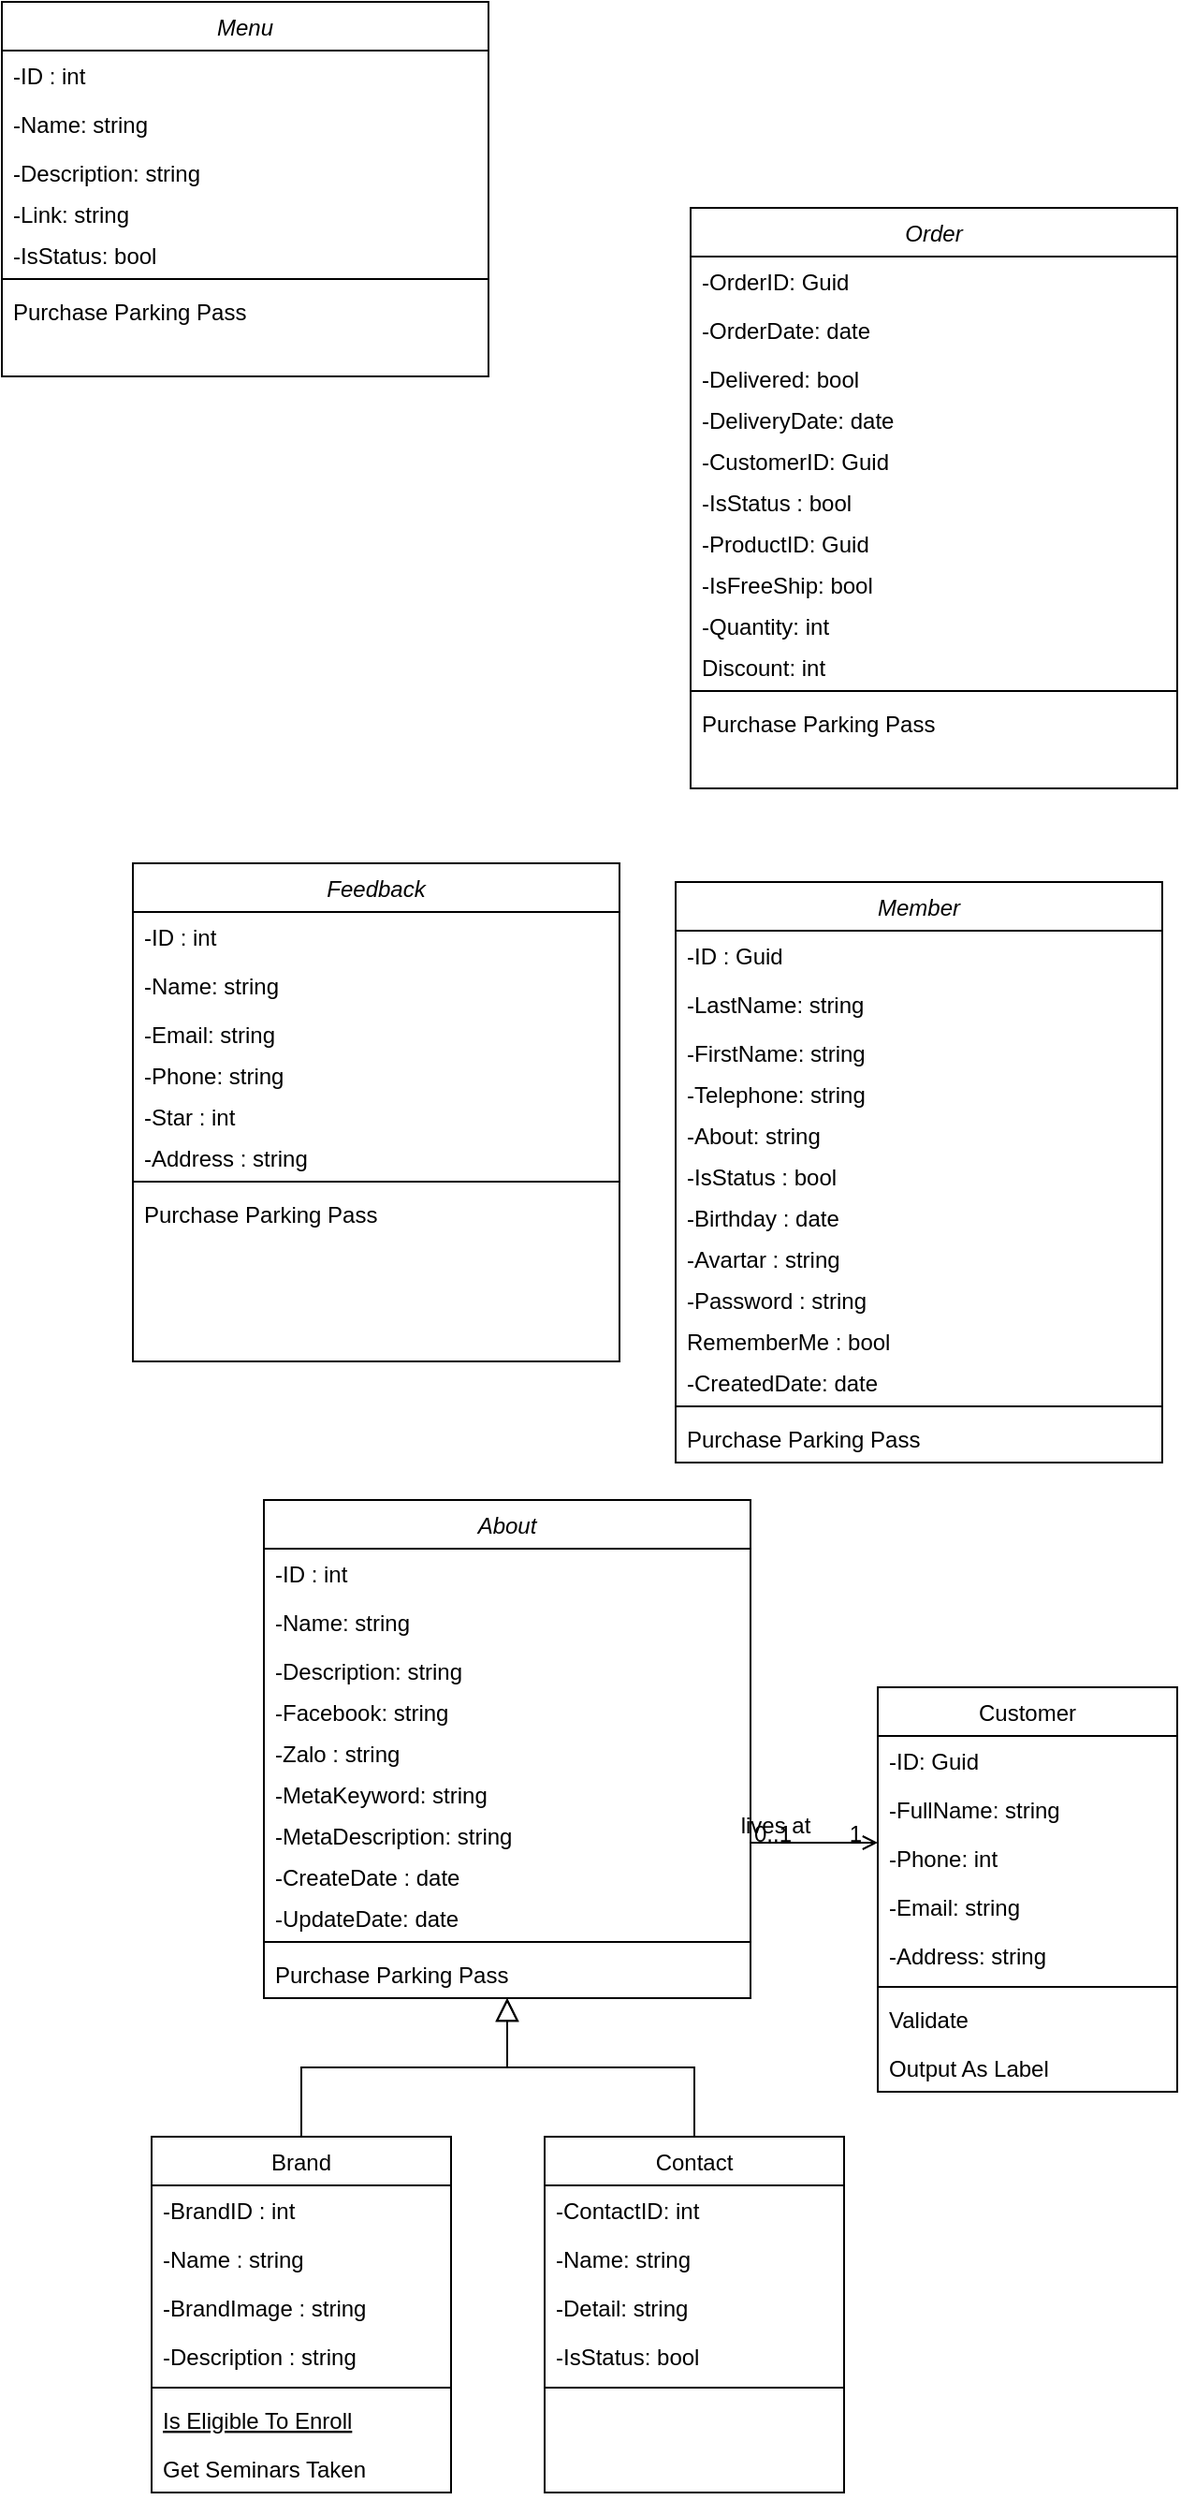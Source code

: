 <mxfile version="21.0.6" type="github">
  <diagram id="R2lEEEUBdFMjLlhIrx00" name="Page-1">
    <mxGraphModel dx="1502" dy="545" grid="1" gridSize="10" guides="1" tooltips="1" connect="1" arrows="1" fold="1" page="1" pageScale="1" pageWidth="850" pageHeight="1100" math="0" shadow="0" extFonts="Permanent Marker^https://fonts.googleapis.com/css?family=Permanent+Marker">
      <root>
        <mxCell id="0" />
        <mxCell id="1" parent="0" />
        <mxCell id="LCNr2324bUw4uPDGSLGZ-5" value="About" style="swimlane;fontStyle=2;align=center;verticalAlign=top;childLayout=stackLayout;horizontal=1;startSize=26;horizontalStack=0;resizeParent=1;resizeLast=0;collapsible=1;marginBottom=0;rounded=0;shadow=0;strokeWidth=1;" parent="1" vertex="1">
          <mxGeometry x="150" y="850" width="260" height="266" as="geometry">
            <mxRectangle x="230" y="140" width="160" height="26" as="alternateBounds" />
          </mxGeometry>
        </mxCell>
        <mxCell id="LCNr2324bUw4uPDGSLGZ-6" value="-ID : int" style="text;align=left;verticalAlign=top;spacingLeft=4;spacingRight=4;overflow=hidden;rotatable=0;points=[[0,0.5],[1,0.5]];portConstraint=eastwest;" parent="LCNr2324bUw4uPDGSLGZ-5" vertex="1">
          <mxGeometry y="26" width="260" height="26" as="geometry" />
        </mxCell>
        <mxCell id="LCNr2324bUw4uPDGSLGZ-7" value="-Name: string" style="text;align=left;verticalAlign=top;spacingLeft=4;spacingRight=4;overflow=hidden;rotatable=0;points=[[0,0.5],[1,0.5]];portConstraint=eastwest;rounded=0;shadow=0;html=0;" parent="LCNr2324bUw4uPDGSLGZ-5" vertex="1">
          <mxGeometry y="52" width="260" height="26" as="geometry" />
        </mxCell>
        <mxCell id="LCNr2324bUw4uPDGSLGZ-8" value="-Description: string" style="text;align=left;verticalAlign=top;spacingLeft=4;spacingRight=4;overflow=hidden;rotatable=0;points=[[0,0.5],[1,0.5]];portConstraint=eastwest;rounded=0;shadow=0;html=0;" parent="LCNr2324bUw4uPDGSLGZ-5" vertex="1">
          <mxGeometry y="78" width="260" height="22" as="geometry" />
        </mxCell>
        <mxCell id="LCNr2324bUw4uPDGSLGZ-38" value="-Facebook: string" style="text;align=left;verticalAlign=top;spacingLeft=4;spacingRight=4;overflow=hidden;rotatable=0;points=[[0,0.5],[1,0.5]];portConstraint=eastwest;rounded=0;shadow=0;html=0;" parent="LCNr2324bUw4uPDGSLGZ-5" vertex="1">
          <mxGeometry y="100" width="260" height="22" as="geometry" />
        </mxCell>
        <mxCell id="LCNr2324bUw4uPDGSLGZ-39" value="-Zalo : string" style="text;align=left;verticalAlign=top;spacingLeft=4;spacingRight=4;overflow=hidden;rotatable=0;points=[[0,0.5],[1,0.5]];portConstraint=eastwest;rounded=0;shadow=0;html=0;" parent="LCNr2324bUw4uPDGSLGZ-5" vertex="1">
          <mxGeometry y="122" width="260" height="22" as="geometry" />
        </mxCell>
        <mxCell id="LCNr2324bUw4uPDGSLGZ-40" value="-MetaKeyword: string" style="text;align=left;verticalAlign=top;spacingLeft=4;spacingRight=4;overflow=hidden;rotatable=0;points=[[0,0.5],[1,0.5]];portConstraint=eastwest;rounded=0;shadow=0;html=0;" parent="LCNr2324bUw4uPDGSLGZ-5" vertex="1">
          <mxGeometry y="144" width="260" height="22" as="geometry" />
        </mxCell>
        <mxCell id="LCNr2324bUw4uPDGSLGZ-41" value="-MetaDescription: string" style="text;align=left;verticalAlign=top;spacingLeft=4;spacingRight=4;overflow=hidden;rotatable=0;points=[[0,0.5],[1,0.5]];portConstraint=eastwest;rounded=0;shadow=0;html=0;" parent="LCNr2324bUw4uPDGSLGZ-5" vertex="1">
          <mxGeometry y="166" width="260" height="22" as="geometry" />
        </mxCell>
        <mxCell id="LCNr2324bUw4uPDGSLGZ-42" value="-CreateDate : date" style="text;align=left;verticalAlign=top;spacingLeft=4;spacingRight=4;overflow=hidden;rotatable=0;points=[[0,0.5],[1,0.5]];portConstraint=eastwest;rounded=0;shadow=0;html=0;" parent="LCNr2324bUw4uPDGSLGZ-5" vertex="1">
          <mxGeometry y="188" width="260" height="22" as="geometry" />
        </mxCell>
        <mxCell id="G7e7qXY8DoMNNicGVx0g-25" value="-UpdateDate: date" style="text;align=left;verticalAlign=top;spacingLeft=4;spacingRight=4;overflow=hidden;rotatable=0;points=[[0,0.5],[1,0.5]];portConstraint=eastwest;rounded=0;shadow=0;html=0;" vertex="1" parent="LCNr2324bUw4uPDGSLGZ-5">
          <mxGeometry y="210" width="260" height="22" as="geometry" />
        </mxCell>
        <mxCell id="LCNr2324bUw4uPDGSLGZ-9" value="" style="line;html=1;strokeWidth=1;align=left;verticalAlign=middle;spacingTop=-1;spacingLeft=3;spacingRight=3;rotatable=0;labelPosition=right;points=[];portConstraint=eastwest;" parent="LCNr2324bUw4uPDGSLGZ-5" vertex="1">
          <mxGeometry y="232" width="260" height="8" as="geometry" />
        </mxCell>
        <mxCell id="LCNr2324bUw4uPDGSLGZ-10" value="Purchase Parking Pass" style="text;align=left;verticalAlign=top;spacingLeft=4;spacingRight=4;overflow=hidden;rotatable=0;points=[[0,0.5],[1,0.5]];portConstraint=eastwest;" parent="LCNr2324bUw4uPDGSLGZ-5" vertex="1">
          <mxGeometry y="240" width="260" height="26" as="geometry" />
        </mxCell>
        <mxCell id="LCNr2324bUw4uPDGSLGZ-43" style="edgeStyle=orthogonalEdgeStyle;rounded=0;orthogonalLoop=1;jettySize=auto;html=1;exitX=1;exitY=0.5;exitDx=0;exitDy=0;" parent="LCNr2324bUw4uPDGSLGZ-5" source="LCNr2324bUw4uPDGSLGZ-38" target="LCNr2324bUw4uPDGSLGZ-38" edge="1">
          <mxGeometry relative="1" as="geometry" />
        </mxCell>
        <mxCell id="LCNr2324bUw4uPDGSLGZ-11" value="Brand" style="swimlane;fontStyle=0;align=center;verticalAlign=top;childLayout=stackLayout;horizontal=1;startSize=26;horizontalStack=0;resizeParent=1;resizeLast=0;collapsible=1;marginBottom=0;rounded=0;shadow=0;strokeWidth=1;" parent="1" vertex="1">
          <mxGeometry x="90" y="1190" width="160" height="190" as="geometry">
            <mxRectangle x="130" y="380" width="160" height="26" as="alternateBounds" />
          </mxGeometry>
        </mxCell>
        <mxCell id="LCNr2324bUw4uPDGSLGZ-12" value="-BrandID : int" style="text;align=left;verticalAlign=top;spacingLeft=4;spacingRight=4;overflow=hidden;rotatable=0;points=[[0,0.5],[1,0.5]];portConstraint=eastwest;" parent="LCNr2324bUw4uPDGSLGZ-11" vertex="1">
          <mxGeometry y="26" width="160" height="26" as="geometry" />
        </mxCell>
        <mxCell id="LCNr2324bUw4uPDGSLGZ-13" value="-Name : string" style="text;align=left;verticalAlign=top;spacingLeft=4;spacingRight=4;overflow=hidden;rotatable=0;points=[[0,0.5],[1,0.5]];portConstraint=eastwest;rounded=0;shadow=0;html=0;" parent="LCNr2324bUw4uPDGSLGZ-11" vertex="1">
          <mxGeometry y="52" width="160" height="26" as="geometry" />
        </mxCell>
        <mxCell id="LCNr2324bUw4uPDGSLGZ-45" value="-BrandImage : string" style="text;align=left;verticalAlign=top;spacingLeft=4;spacingRight=4;overflow=hidden;rotatable=0;points=[[0,0.5],[1,0.5]];portConstraint=eastwest;rounded=0;shadow=0;html=0;" parent="LCNr2324bUw4uPDGSLGZ-11" vertex="1">
          <mxGeometry y="78" width="160" height="26" as="geometry" />
        </mxCell>
        <mxCell id="LCNr2324bUw4uPDGSLGZ-46" value="-Description : string" style="text;align=left;verticalAlign=top;spacingLeft=4;spacingRight=4;overflow=hidden;rotatable=0;points=[[0,0.5],[1,0.5]];portConstraint=eastwest;rounded=0;shadow=0;html=0;" parent="LCNr2324bUw4uPDGSLGZ-11" vertex="1">
          <mxGeometry y="104" width="160" height="26" as="geometry" />
        </mxCell>
        <mxCell id="LCNr2324bUw4uPDGSLGZ-14" value="" style="line;html=1;strokeWidth=1;align=left;verticalAlign=middle;spacingTop=-1;spacingLeft=3;spacingRight=3;rotatable=0;labelPosition=right;points=[];portConstraint=eastwest;" parent="LCNr2324bUw4uPDGSLGZ-11" vertex="1">
          <mxGeometry y="130" width="160" height="8" as="geometry" />
        </mxCell>
        <mxCell id="LCNr2324bUw4uPDGSLGZ-15" value="Is Eligible To Enroll" style="text;align=left;verticalAlign=top;spacingLeft=4;spacingRight=4;overflow=hidden;rotatable=0;points=[[0,0.5],[1,0.5]];portConstraint=eastwest;fontStyle=4" parent="LCNr2324bUw4uPDGSLGZ-11" vertex="1">
          <mxGeometry y="138" width="160" height="26" as="geometry" />
        </mxCell>
        <mxCell id="LCNr2324bUw4uPDGSLGZ-16" value="Get Seminars Taken" style="text;align=left;verticalAlign=top;spacingLeft=4;spacingRight=4;overflow=hidden;rotatable=0;points=[[0,0.5],[1,0.5]];portConstraint=eastwest;" parent="LCNr2324bUw4uPDGSLGZ-11" vertex="1">
          <mxGeometry y="164" width="160" height="26" as="geometry" />
        </mxCell>
        <mxCell id="LCNr2324bUw4uPDGSLGZ-17" value="" style="endArrow=block;endSize=10;endFill=0;shadow=0;strokeWidth=1;rounded=0;edgeStyle=elbowEdgeStyle;elbow=vertical;" parent="1" source="LCNr2324bUw4uPDGSLGZ-11" target="LCNr2324bUw4uPDGSLGZ-5" edge="1">
          <mxGeometry width="160" relative="1" as="geometry">
            <mxPoint x="170" y="1033" as="sourcePoint" />
            <mxPoint x="170" y="1033" as="targetPoint" />
          </mxGeometry>
        </mxCell>
        <mxCell id="LCNr2324bUw4uPDGSLGZ-18" value="Contact" style="swimlane;fontStyle=0;align=center;verticalAlign=top;childLayout=stackLayout;horizontal=1;startSize=26;horizontalStack=0;resizeParent=1;resizeLast=0;collapsible=1;marginBottom=0;rounded=0;shadow=0;strokeWidth=1;" parent="1" vertex="1">
          <mxGeometry x="300" y="1190" width="160" height="190" as="geometry">
            <mxRectangle x="340" y="380" width="170" height="26" as="alternateBounds" />
          </mxGeometry>
        </mxCell>
        <mxCell id="LCNr2324bUw4uPDGSLGZ-19" value="-ContactID: int" style="text;align=left;verticalAlign=top;spacingLeft=4;spacingRight=4;overflow=hidden;rotatable=0;points=[[0,0.5],[1,0.5]];portConstraint=eastwest;" parent="LCNr2324bUw4uPDGSLGZ-18" vertex="1">
          <mxGeometry y="26" width="160" height="26" as="geometry" />
        </mxCell>
        <mxCell id="LCNr2324bUw4uPDGSLGZ-47" value="-Name: string" style="text;align=left;verticalAlign=top;spacingLeft=4;spacingRight=4;overflow=hidden;rotatable=0;points=[[0,0.5],[1,0.5]];portConstraint=eastwest;" parent="LCNr2324bUw4uPDGSLGZ-18" vertex="1">
          <mxGeometry y="52" width="160" height="26" as="geometry" />
        </mxCell>
        <mxCell id="LCNr2324bUw4uPDGSLGZ-48" value="-Detail: string" style="text;align=left;verticalAlign=top;spacingLeft=4;spacingRight=4;overflow=hidden;rotatable=0;points=[[0,0.5],[1,0.5]];portConstraint=eastwest;" parent="LCNr2324bUw4uPDGSLGZ-18" vertex="1">
          <mxGeometry y="78" width="160" height="26" as="geometry" />
        </mxCell>
        <mxCell id="G7e7qXY8DoMNNicGVx0g-1" value="-IsStatus: bool" style="text;align=left;verticalAlign=top;spacingLeft=4;spacingRight=4;overflow=hidden;rotatable=0;points=[[0,0.5],[1,0.5]];portConstraint=eastwest;" vertex="1" parent="LCNr2324bUw4uPDGSLGZ-18">
          <mxGeometry y="104" width="160" height="26" as="geometry" />
        </mxCell>
        <mxCell id="LCNr2324bUw4uPDGSLGZ-20" value="" style="line;html=1;strokeWidth=1;align=left;verticalAlign=middle;spacingTop=-1;spacingLeft=3;spacingRight=3;rotatable=0;labelPosition=right;points=[];portConstraint=eastwest;" parent="LCNr2324bUw4uPDGSLGZ-18" vertex="1">
          <mxGeometry y="130" width="160" height="8" as="geometry" />
        </mxCell>
        <mxCell id="LCNr2324bUw4uPDGSLGZ-21" value="" style="endArrow=block;endSize=10;endFill=0;shadow=0;strokeWidth=1;rounded=0;edgeStyle=elbowEdgeStyle;elbow=vertical;" parent="1" source="LCNr2324bUw4uPDGSLGZ-18" target="LCNr2324bUw4uPDGSLGZ-5" edge="1">
          <mxGeometry width="160" relative="1" as="geometry">
            <mxPoint x="180" y="1203" as="sourcePoint" />
            <mxPoint x="280" y="1101" as="targetPoint" />
          </mxGeometry>
        </mxCell>
        <mxCell id="LCNr2324bUw4uPDGSLGZ-22" value="Customer" style="swimlane;fontStyle=0;align=center;verticalAlign=top;childLayout=stackLayout;horizontal=1;startSize=26;horizontalStack=0;resizeParent=1;resizeLast=0;collapsible=1;marginBottom=0;rounded=0;shadow=0;strokeWidth=1;" parent="1" vertex="1">
          <mxGeometry x="478" y="950" width="160" height="216" as="geometry">
            <mxRectangle x="550" y="140" width="160" height="26" as="alternateBounds" />
          </mxGeometry>
        </mxCell>
        <mxCell id="LCNr2324bUw4uPDGSLGZ-23" value="-ID: Guid" style="text;align=left;verticalAlign=top;spacingLeft=4;spacingRight=4;overflow=hidden;rotatable=0;points=[[0,0.5],[1,0.5]];portConstraint=eastwest;" parent="LCNr2324bUw4uPDGSLGZ-22" vertex="1">
          <mxGeometry y="26" width="160" height="26" as="geometry" />
        </mxCell>
        <mxCell id="LCNr2324bUw4uPDGSLGZ-24" value="-FullName: string" style="text;align=left;verticalAlign=top;spacingLeft=4;spacingRight=4;overflow=hidden;rotatable=0;points=[[0,0.5],[1,0.5]];portConstraint=eastwest;rounded=0;shadow=0;html=0;" parent="LCNr2324bUw4uPDGSLGZ-22" vertex="1">
          <mxGeometry y="52" width="160" height="26" as="geometry" />
        </mxCell>
        <mxCell id="LCNr2324bUw4uPDGSLGZ-25" value="-Phone: int" style="text;align=left;verticalAlign=top;spacingLeft=4;spacingRight=4;overflow=hidden;rotatable=0;points=[[0,0.5],[1,0.5]];portConstraint=eastwest;rounded=0;shadow=0;html=0;" parent="LCNr2324bUw4uPDGSLGZ-22" vertex="1">
          <mxGeometry y="78" width="160" height="26" as="geometry" />
        </mxCell>
        <mxCell id="LCNr2324bUw4uPDGSLGZ-26" value="-Email: string" style="text;align=left;verticalAlign=top;spacingLeft=4;spacingRight=4;overflow=hidden;rotatable=0;points=[[0,0.5],[1,0.5]];portConstraint=eastwest;rounded=0;shadow=0;html=0;" parent="LCNr2324bUw4uPDGSLGZ-22" vertex="1">
          <mxGeometry y="104" width="160" height="26" as="geometry" />
        </mxCell>
        <mxCell id="LCNr2324bUw4uPDGSLGZ-27" value="-Address: string" style="text;align=left;verticalAlign=top;spacingLeft=4;spacingRight=4;overflow=hidden;rotatable=0;points=[[0,0.5],[1,0.5]];portConstraint=eastwest;rounded=0;shadow=0;html=0;" parent="LCNr2324bUw4uPDGSLGZ-22" vertex="1">
          <mxGeometry y="130" width="160" height="26" as="geometry" />
        </mxCell>
        <mxCell id="LCNr2324bUw4uPDGSLGZ-28" value="" style="line;html=1;strokeWidth=1;align=left;verticalAlign=middle;spacingTop=-1;spacingLeft=3;spacingRight=3;rotatable=0;labelPosition=right;points=[];portConstraint=eastwest;" parent="LCNr2324bUw4uPDGSLGZ-22" vertex="1">
          <mxGeometry y="156" width="160" height="8" as="geometry" />
        </mxCell>
        <mxCell id="LCNr2324bUw4uPDGSLGZ-29" value="Validate" style="text;align=left;verticalAlign=top;spacingLeft=4;spacingRight=4;overflow=hidden;rotatable=0;points=[[0,0.5],[1,0.5]];portConstraint=eastwest;" parent="LCNr2324bUw4uPDGSLGZ-22" vertex="1">
          <mxGeometry y="164" width="160" height="26" as="geometry" />
        </mxCell>
        <mxCell id="LCNr2324bUw4uPDGSLGZ-30" value="Output As Label" style="text;align=left;verticalAlign=top;spacingLeft=4;spacingRight=4;overflow=hidden;rotatable=0;points=[[0,0.5],[1,0.5]];portConstraint=eastwest;" parent="LCNr2324bUw4uPDGSLGZ-22" vertex="1">
          <mxGeometry y="190" width="160" height="26" as="geometry" />
        </mxCell>
        <mxCell id="LCNr2324bUw4uPDGSLGZ-31" value="" style="endArrow=open;shadow=0;strokeWidth=1;rounded=0;endFill=1;edgeStyle=elbowEdgeStyle;elbow=vertical;" parent="1" source="LCNr2324bUw4uPDGSLGZ-5" target="LCNr2324bUw4uPDGSLGZ-22" edge="1">
          <mxGeometry x="0.5" y="41" relative="1" as="geometry">
            <mxPoint x="350" y="1022" as="sourcePoint" />
            <mxPoint x="510" y="1022" as="targetPoint" />
            <mxPoint x="-40" y="32" as="offset" />
          </mxGeometry>
        </mxCell>
        <mxCell id="LCNr2324bUw4uPDGSLGZ-32" value="0..1" style="resizable=0;align=left;verticalAlign=bottom;labelBackgroundColor=none;fontSize=12;" parent="LCNr2324bUw4uPDGSLGZ-31" connectable="0" vertex="1">
          <mxGeometry x="-1" relative="1" as="geometry">
            <mxPoint y="4" as="offset" />
          </mxGeometry>
        </mxCell>
        <mxCell id="LCNr2324bUw4uPDGSLGZ-33" value="1" style="resizable=0;align=right;verticalAlign=bottom;labelBackgroundColor=none;fontSize=12;" parent="LCNr2324bUw4uPDGSLGZ-31" connectable="0" vertex="1">
          <mxGeometry x="1" relative="1" as="geometry">
            <mxPoint x="-7" y="4" as="offset" />
          </mxGeometry>
        </mxCell>
        <mxCell id="LCNr2324bUw4uPDGSLGZ-34" value="lives at" style="text;html=1;resizable=0;points=[];;align=center;verticalAlign=middle;labelBackgroundColor=none;rounded=0;shadow=0;strokeWidth=1;fontSize=12;" parent="LCNr2324bUw4uPDGSLGZ-31" vertex="1" connectable="0">
          <mxGeometry x="0.5" y="49" relative="1" as="geometry">
            <mxPoint x="-38" y="40" as="offset" />
          </mxGeometry>
        </mxCell>
        <mxCell id="G7e7qXY8DoMNNicGVx0g-2" value="Feedback" style="swimlane;fontStyle=2;align=center;verticalAlign=top;childLayout=stackLayout;horizontal=1;startSize=26;horizontalStack=0;resizeParent=1;resizeLast=0;collapsible=1;marginBottom=0;rounded=0;shadow=0;strokeWidth=1;" vertex="1" parent="1">
          <mxGeometry x="80" y="510" width="260" height="266" as="geometry">
            <mxRectangle x="230" y="140" width="160" height="26" as="alternateBounds" />
          </mxGeometry>
        </mxCell>
        <mxCell id="G7e7qXY8DoMNNicGVx0g-3" value="-ID : int" style="text;align=left;verticalAlign=top;spacingLeft=4;spacingRight=4;overflow=hidden;rotatable=0;points=[[0,0.5],[1,0.5]];portConstraint=eastwest;" vertex="1" parent="G7e7qXY8DoMNNicGVx0g-2">
          <mxGeometry y="26" width="260" height="26" as="geometry" />
        </mxCell>
        <mxCell id="G7e7qXY8DoMNNicGVx0g-4" value="-Name: string" style="text;align=left;verticalAlign=top;spacingLeft=4;spacingRight=4;overflow=hidden;rotatable=0;points=[[0,0.5],[1,0.5]];portConstraint=eastwest;rounded=0;shadow=0;html=0;" vertex="1" parent="G7e7qXY8DoMNNicGVx0g-2">
          <mxGeometry y="52" width="260" height="26" as="geometry" />
        </mxCell>
        <mxCell id="G7e7qXY8DoMNNicGVx0g-5" value="-Email: string" style="text;align=left;verticalAlign=top;spacingLeft=4;spacingRight=4;overflow=hidden;rotatable=0;points=[[0,0.5],[1,0.5]];portConstraint=eastwest;rounded=0;shadow=0;html=0;" vertex="1" parent="G7e7qXY8DoMNNicGVx0g-2">
          <mxGeometry y="78" width="260" height="22" as="geometry" />
        </mxCell>
        <mxCell id="G7e7qXY8DoMNNicGVx0g-6" value="-Phone: string" style="text;align=left;verticalAlign=top;spacingLeft=4;spacingRight=4;overflow=hidden;rotatable=0;points=[[0,0.5],[1,0.5]];portConstraint=eastwest;rounded=0;shadow=0;html=0;" vertex="1" parent="G7e7qXY8DoMNNicGVx0g-2">
          <mxGeometry y="100" width="260" height="22" as="geometry" />
        </mxCell>
        <mxCell id="G7e7qXY8DoMNNicGVx0g-7" value="-Star : int" style="text;align=left;verticalAlign=top;spacingLeft=4;spacingRight=4;overflow=hidden;rotatable=0;points=[[0,0.5],[1,0.5]];portConstraint=eastwest;rounded=0;shadow=0;html=0;" vertex="1" parent="G7e7qXY8DoMNNicGVx0g-2">
          <mxGeometry y="122" width="260" height="22" as="geometry" />
        </mxCell>
        <mxCell id="G7e7qXY8DoMNNicGVx0g-8" value="-Address : string" style="text;align=left;verticalAlign=top;spacingLeft=4;spacingRight=4;overflow=hidden;rotatable=0;points=[[0,0.5],[1,0.5]];portConstraint=eastwest;rounded=0;shadow=0;html=0;" vertex="1" parent="G7e7qXY8DoMNNicGVx0g-2">
          <mxGeometry y="144" width="260" height="22" as="geometry" />
        </mxCell>
        <mxCell id="G7e7qXY8DoMNNicGVx0g-11" value="" style="line;html=1;strokeWidth=1;align=left;verticalAlign=middle;spacingTop=-1;spacingLeft=3;spacingRight=3;rotatable=0;labelPosition=right;points=[];portConstraint=eastwest;" vertex="1" parent="G7e7qXY8DoMNNicGVx0g-2">
          <mxGeometry y="166" width="260" height="8" as="geometry" />
        </mxCell>
        <mxCell id="G7e7qXY8DoMNNicGVx0g-12" value="Purchase Parking Pass" style="text;align=left;verticalAlign=top;spacingLeft=4;spacingRight=4;overflow=hidden;rotatable=0;points=[[0,0.5],[1,0.5]];portConstraint=eastwest;" vertex="1" parent="G7e7qXY8DoMNNicGVx0g-2">
          <mxGeometry y="174" width="260" height="26" as="geometry" />
        </mxCell>
        <mxCell id="G7e7qXY8DoMNNicGVx0g-13" style="edgeStyle=orthogonalEdgeStyle;rounded=0;orthogonalLoop=1;jettySize=auto;html=1;exitX=1;exitY=0.5;exitDx=0;exitDy=0;" edge="1" parent="G7e7qXY8DoMNNicGVx0g-2" source="G7e7qXY8DoMNNicGVx0g-6" target="G7e7qXY8DoMNNicGVx0g-6">
          <mxGeometry relative="1" as="geometry" />
        </mxCell>
        <mxCell id="G7e7qXY8DoMNNicGVx0g-14" value="Member" style="swimlane;fontStyle=2;align=center;verticalAlign=top;childLayout=stackLayout;horizontal=1;startSize=26;horizontalStack=0;resizeParent=1;resizeLast=0;collapsible=1;marginBottom=0;rounded=0;shadow=0;strokeWidth=1;" vertex="1" parent="1">
          <mxGeometry x="370" y="520" width="260" height="310" as="geometry">
            <mxRectangle x="230" y="140" width="160" height="26" as="alternateBounds" />
          </mxGeometry>
        </mxCell>
        <mxCell id="G7e7qXY8DoMNNicGVx0g-15" value="-ID : Guid" style="text;align=left;verticalAlign=top;spacingLeft=4;spacingRight=4;overflow=hidden;rotatable=0;points=[[0,0.5],[1,0.5]];portConstraint=eastwest;" vertex="1" parent="G7e7qXY8DoMNNicGVx0g-14">
          <mxGeometry y="26" width="260" height="26" as="geometry" />
        </mxCell>
        <mxCell id="G7e7qXY8DoMNNicGVx0g-16" value="-LastName: string" style="text;align=left;verticalAlign=top;spacingLeft=4;spacingRight=4;overflow=hidden;rotatable=0;points=[[0,0.5],[1,0.5]];portConstraint=eastwest;rounded=0;shadow=0;html=0;" vertex="1" parent="G7e7qXY8DoMNNicGVx0g-14">
          <mxGeometry y="52" width="260" height="26" as="geometry" />
        </mxCell>
        <mxCell id="G7e7qXY8DoMNNicGVx0g-17" value="-FirstName: string" style="text;align=left;verticalAlign=top;spacingLeft=4;spacingRight=4;overflow=hidden;rotatable=0;points=[[0,0.5],[1,0.5]];portConstraint=eastwest;rounded=0;shadow=0;html=0;" vertex="1" parent="G7e7qXY8DoMNNicGVx0g-14">
          <mxGeometry y="78" width="260" height="22" as="geometry" />
        </mxCell>
        <mxCell id="G7e7qXY8DoMNNicGVx0g-18" value="-Telephone: string" style="text;align=left;verticalAlign=top;spacingLeft=4;spacingRight=4;overflow=hidden;rotatable=0;points=[[0,0.5],[1,0.5]];portConstraint=eastwest;rounded=0;shadow=0;html=0;" vertex="1" parent="G7e7qXY8DoMNNicGVx0g-14">
          <mxGeometry y="100" width="260" height="22" as="geometry" />
        </mxCell>
        <mxCell id="G7e7qXY8DoMNNicGVx0g-19" value="-About: string&#xa;" style="text;align=left;verticalAlign=top;spacingLeft=4;spacingRight=4;overflow=hidden;rotatable=0;points=[[0,0.5],[1,0.5]];portConstraint=eastwest;rounded=0;shadow=0;html=0;" vertex="1" parent="G7e7qXY8DoMNNicGVx0g-14">
          <mxGeometry y="122" width="260" height="22" as="geometry" />
        </mxCell>
        <mxCell id="G7e7qXY8DoMNNicGVx0g-20" value="-IsStatus : bool" style="text;align=left;verticalAlign=top;spacingLeft=4;spacingRight=4;overflow=hidden;rotatable=0;points=[[0,0.5],[1,0.5]];portConstraint=eastwest;rounded=0;shadow=0;html=0;" vertex="1" parent="G7e7qXY8DoMNNicGVx0g-14">
          <mxGeometry y="144" width="260" height="22" as="geometry" />
        </mxCell>
        <mxCell id="G7e7qXY8DoMNNicGVx0g-24" value="-Birthday : date" style="text;align=left;verticalAlign=top;spacingLeft=4;spacingRight=4;overflow=hidden;rotatable=0;points=[[0,0.5],[1,0.5]];portConstraint=eastwest;rounded=0;shadow=0;html=0;" vertex="1" parent="G7e7qXY8DoMNNicGVx0g-14">
          <mxGeometry y="166" width="260" height="22" as="geometry" />
        </mxCell>
        <mxCell id="G7e7qXY8DoMNNicGVx0g-26" value="-Avartar : string" style="text;align=left;verticalAlign=top;spacingLeft=4;spacingRight=4;overflow=hidden;rotatable=0;points=[[0,0.5],[1,0.5]];portConstraint=eastwest;rounded=0;shadow=0;html=0;" vertex="1" parent="G7e7qXY8DoMNNicGVx0g-14">
          <mxGeometry y="188" width="260" height="22" as="geometry" />
        </mxCell>
        <mxCell id="G7e7qXY8DoMNNicGVx0g-27" value="-Password : string" style="text;align=left;verticalAlign=top;spacingLeft=4;spacingRight=4;overflow=hidden;rotatable=0;points=[[0,0.5],[1,0.5]];portConstraint=eastwest;rounded=0;shadow=0;html=0;" vertex="1" parent="G7e7qXY8DoMNNicGVx0g-14">
          <mxGeometry y="210" width="260" height="22" as="geometry" />
        </mxCell>
        <mxCell id="G7e7qXY8DoMNNicGVx0g-28" value="RememberMe : bool" style="text;align=left;verticalAlign=top;spacingLeft=4;spacingRight=4;overflow=hidden;rotatable=0;points=[[0,0.5],[1,0.5]];portConstraint=eastwest;rounded=0;shadow=0;html=0;" vertex="1" parent="G7e7qXY8DoMNNicGVx0g-14">
          <mxGeometry y="232" width="260" height="22" as="geometry" />
        </mxCell>
        <mxCell id="G7e7qXY8DoMNNicGVx0g-29" value="-CreatedDate: date" style="text;align=left;verticalAlign=top;spacingLeft=4;spacingRight=4;overflow=hidden;rotatable=0;points=[[0,0.5],[1,0.5]];portConstraint=eastwest;rounded=0;shadow=0;html=0;" vertex="1" parent="G7e7qXY8DoMNNicGVx0g-14">
          <mxGeometry y="254" width="260" height="22" as="geometry" />
        </mxCell>
        <mxCell id="G7e7qXY8DoMNNicGVx0g-21" value="" style="line;html=1;strokeWidth=1;align=left;verticalAlign=middle;spacingTop=-1;spacingLeft=3;spacingRight=3;rotatable=0;labelPosition=right;points=[];portConstraint=eastwest;" vertex="1" parent="G7e7qXY8DoMNNicGVx0g-14">
          <mxGeometry y="276" width="260" height="8" as="geometry" />
        </mxCell>
        <mxCell id="G7e7qXY8DoMNNicGVx0g-22" value="Purchase Parking Pass" style="text;align=left;verticalAlign=top;spacingLeft=4;spacingRight=4;overflow=hidden;rotatable=0;points=[[0,0.5],[1,0.5]];portConstraint=eastwest;" vertex="1" parent="G7e7qXY8DoMNNicGVx0g-14">
          <mxGeometry y="284" width="260" height="26" as="geometry" />
        </mxCell>
        <mxCell id="G7e7qXY8DoMNNicGVx0g-23" style="edgeStyle=orthogonalEdgeStyle;rounded=0;orthogonalLoop=1;jettySize=auto;html=1;exitX=1;exitY=0.5;exitDx=0;exitDy=0;" edge="1" parent="G7e7qXY8DoMNNicGVx0g-14" source="G7e7qXY8DoMNNicGVx0g-18" target="G7e7qXY8DoMNNicGVx0g-18">
          <mxGeometry relative="1" as="geometry" />
        </mxCell>
        <mxCell id="G7e7qXY8DoMNNicGVx0g-30" value="Menu" style="swimlane;fontStyle=2;align=center;verticalAlign=top;childLayout=stackLayout;horizontal=1;startSize=26;horizontalStack=0;resizeParent=1;resizeLast=0;collapsible=1;marginBottom=0;rounded=0;shadow=0;strokeWidth=1;" vertex="1" parent="1">
          <mxGeometry x="10" y="50" width="260" height="200" as="geometry">
            <mxRectangle x="230" y="140" width="160" height="26" as="alternateBounds" />
          </mxGeometry>
        </mxCell>
        <mxCell id="G7e7qXY8DoMNNicGVx0g-31" value="-ID : int" style="text;align=left;verticalAlign=top;spacingLeft=4;spacingRight=4;overflow=hidden;rotatable=0;points=[[0,0.5],[1,0.5]];portConstraint=eastwest;" vertex="1" parent="G7e7qXY8DoMNNicGVx0g-30">
          <mxGeometry y="26" width="260" height="26" as="geometry" />
        </mxCell>
        <mxCell id="G7e7qXY8DoMNNicGVx0g-32" value="-Name: string" style="text;align=left;verticalAlign=top;spacingLeft=4;spacingRight=4;overflow=hidden;rotatable=0;points=[[0,0.5],[1,0.5]];portConstraint=eastwest;rounded=0;shadow=0;html=0;" vertex="1" parent="G7e7qXY8DoMNNicGVx0g-30">
          <mxGeometry y="52" width="260" height="26" as="geometry" />
        </mxCell>
        <mxCell id="G7e7qXY8DoMNNicGVx0g-33" value="-Description: string" style="text;align=left;verticalAlign=top;spacingLeft=4;spacingRight=4;overflow=hidden;rotatable=0;points=[[0,0.5],[1,0.5]];portConstraint=eastwest;rounded=0;shadow=0;html=0;" vertex="1" parent="G7e7qXY8DoMNNicGVx0g-30">
          <mxGeometry y="78" width="260" height="22" as="geometry" />
        </mxCell>
        <mxCell id="G7e7qXY8DoMNNicGVx0g-34" value="-Link: string" style="text;align=left;verticalAlign=top;spacingLeft=4;spacingRight=4;overflow=hidden;rotatable=0;points=[[0,0.5],[1,0.5]];portConstraint=eastwest;rounded=0;shadow=0;html=0;" vertex="1" parent="G7e7qXY8DoMNNicGVx0g-30">
          <mxGeometry y="100" width="260" height="22" as="geometry" />
        </mxCell>
        <mxCell id="G7e7qXY8DoMNNicGVx0g-35" value="-IsStatus: bool" style="text;align=left;verticalAlign=top;spacingLeft=4;spacingRight=4;overflow=hidden;rotatable=0;points=[[0,0.5],[1,0.5]];portConstraint=eastwest;rounded=0;shadow=0;html=0;" vertex="1" parent="G7e7qXY8DoMNNicGVx0g-30">
          <mxGeometry y="122" width="260" height="22" as="geometry" />
        </mxCell>
        <mxCell id="G7e7qXY8DoMNNicGVx0g-37" value="" style="line;html=1;strokeWidth=1;align=left;verticalAlign=middle;spacingTop=-1;spacingLeft=3;spacingRight=3;rotatable=0;labelPosition=right;points=[];portConstraint=eastwest;" vertex="1" parent="G7e7qXY8DoMNNicGVx0g-30">
          <mxGeometry y="144" width="260" height="8" as="geometry" />
        </mxCell>
        <mxCell id="G7e7qXY8DoMNNicGVx0g-38" value="Purchase Parking Pass" style="text;align=left;verticalAlign=top;spacingLeft=4;spacingRight=4;overflow=hidden;rotatable=0;points=[[0,0.5],[1,0.5]];portConstraint=eastwest;" vertex="1" parent="G7e7qXY8DoMNNicGVx0g-30">
          <mxGeometry y="152" width="260" height="26" as="geometry" />
        </mxCell>
        <mxCell id="G7e7qXY8DoMNNicGVx0g-39" style="edgeStyle=orthogonalEdgeStyle;rounded=0;orthogonalLoop=1;jettySize=auto;html=1;exitX=1;exitY=0.5;exitDx=0;exitDy=0;" edge="1" parent="G7e7qXY8DoMNNicGVx0g-30" source="G7e7qXY8DoMNNicGVx0g-34" target="G7e7qXY8DoMNNicGVx0g-34">
          <mxGeometry relative="1" as="geometry" />
        </mxCell>
        <mxCell id="G7e7qXY8DoMNNicGVx0g-55" value="Order" style="swimlane;fontStyle=2;align=center;verticalAlign=top;childLayout=stackLayout;horizontal=1;startSize=26;horizontalStack=0;resizeParent=1;resizeLast=0;collapsible=1;marginBottom=0;rounded=0;shadow=0;strokeWidth=1;" vertex="1" parent="1">
          <mxGeometry x="378" y="160" width="260" height="310" as="geometry">
            <mxRectangle x="230" y="140" width="160" height="26" as="alternateBounds" />
          </mxGeometry>
        </mxCell>
        <mxCell id="G7e7qXY8DoMNNicGVx0g-56" value="-OrderID: Guid" style="text;align=left;verticalAlign=top;spacingLeft=4;spacingRight=4;overflow=hidden;rotatable=0;points=[[0,0.5],[1,0.5]];portConstraint=eastwest;" vertex="1" parent="G7e7qXY8DoMNNicGVx0g-55">
          <mxGeometry y="26" width="260" height="26" as="geometry" />
        </mxCell>
        <mxCell id="G7e7qXY8DoMNNicGVx0g-57" value="-OrderDate: date" style="text;align=left;verticalAlign=top;spacingLeft=4;spacingRight=4;overflow=hidden;rotatable=0;points=[[0,0.5],[1,0.5]];portConstraint=eastwest;rounded=0;shadow=0;html=0;" vertex="1" parent="G7e7qXY8DoMNNicGVx0g-55">
          <mxGeometry y="52" width="260" height="26" as="geometry" />
        </mxCell>
        <mxCell id="G7e7qXY8DoMNNicGVx0g-58" value="-Delivered: bool" style="text;align=left;verticalAlign=top;spacingLeft=4;spacingRight=4;overflow=hidden;rotatable=0;points=[[0,0.5],[1,0.5]];portConstraint=eastwest;rounded=0;shadow=0;html=0;" vertex="1" parent="G7e7qXY8DoMNNicGVx0g-55">
          <mxGeometry y="78" width="260" height="22" as="geometry" />
        </mxCell>
        <mxCell id="G7e7qXY8DoMNNicGVx0g-59" value="-DeliveryDate: date" style="text;align=left;verticalAlign=top;spacingLeft=4;spacingRight=4;overflow=hidden;rotatable=0;points=[[0,0.5],[1,0.5]];portConstraint=eastwest;rounded=0;shadow=0;html=0;" vertex="1" parent="G7e7qXY8DoMNNicGVx0g-55">
          <mxGeometry y="100" width="260" height="22" as="geometry" />
        </mxCell>
        <mxCell id="G7e7qXY8DoMNNicGVx0g-60" value="-CustomerID: Guid&#xa;" style="text;align=left;verticalAlign=top;spacingLeft=4;spacingRight=4;overflow=hidden;rotatable=0;points=[[0,0.5],[1,0.5]];portConstraint=eastwest;rounded=0;shadow=0;html=0;" vertex="1" parent="G7e7qXY8DoMNNicGVx0g-55">
          <mxGeometry y="122" width="260" height="22" as="geometry" />
        </mxCell>
        <mxCell id="G7e7qXY8DoMNNicGVx0g-61" value="-IsStatus : bool" style="text;align=left;verticalAlign=top;spacingLeft=4;spacingRight=4;overflow=hidden;rotatable=0;points=[[0,0.5],[1,0.5]];portConstraint=eastwest;rounded=0;shadow=0;html=0;" vertex="1" parent="G7e7qXY8DoMNNicGVx0g-55">
          <mxGeometry y="144" width="260" height="22" as="geometry" />
        </mxCell>
        <mxCell id="G7e7qXY8DoMNNicGVx0g-62" value="-ProductID: Guid" style="text;align=left;verticalAlign=top;spacingLeft=4;spacingRight=4;overflow=hidden;rotatable=0;points=[[0,0.5],[1,0.5]];portConstraint=eastwest;rounded=0;shadow=0;html=0;" vertex="1" parent="G7e7qXY8DoMNNicGVx0g-55">
          <mxGeometry y="166" width="260" height="22" as="geometry" />
        </mxCell>
        <mxCell id="G7e7qXY8DoMNNicGVx0g-63" value="-IsFreeShip: bool" style="text;align=left;verticalAlign=top;spacingLeft=4;spacingRight=4;overflow=hidden;rotatable=0;points=[[0,0.5],[1,0.5]];portConstraint=eastwest;rounded=0;shadow=0;html=0;" vertex="1" parent="G7e7qXY8DoMNNicGVx0g-55">
          <mxGeometry y="188" width="260" height="22" as="geometry" />
        </mxCell>
        <mxCell id="G7e7qXY8DoMNNicGVx0g-64" value="-Quantity: int" style="text;align=left;verticalAlign=top;spacingLeft=4;spacingRight=4;overflow=hidden;rotatable=0;points=[[0,0.5],[1,0.5]];portConstraint=eastwest;rounded=0;shadow=0;html=0;" vertex="1" parent="G7e7qXY8DoMNNicGVx0g-55">
          <mxGeometry y="210" width="260" height="22" as="geometry" />
        </mxCell>
        <mxCell id="G7e7qXY8DoMNNicGVx0g-65" value="Discount: int" style="text;align=left;verticalAlign=top;spacingLeft=4;spacingRight=4;overflow=hidden;rotatable=0;points=[[0,0.5],[1,0.5]];portConstraint=eastwest;rounded=0;shadow=0;html=0;" vertex="1" parent="G7e7qXY8DoMNNicGVx0g-55">
          <mxGeometry y="232" width="260" height="22" as="geometry" />
        </mxCell>
        <mxCell id="G7e7qXY8DoMNNicGVx0g-67" value="" style="line;html=1;strokeWidth=1;align=left;verticalAlign=middle;spacingTop=-1;spacingLeft=3;spacingRight=3;rotatable=0;labelPosition=right;points=[];portConstraint=eastwest;" vertex="1" parent="G7e7qXY8DoMNNicGVx0g-55">
          <mxGeometry y="254" width="260" height="8" as="geometry" />
        </mxCell>
        <mxCell id="G7e7qXY8DoMNNicGVx0g-68" value="Purchase Parking Pass" style="text;align=left;verticalAlign=top;spacingLeft=4;spacingRight=4;overflow=hidden;rotatable=0;points=[[0,0.5],[1,0.5]];portConstraint=eastwest;" vertex="1" parent="G7e7qXY8DoMNNicGVx0g-55">
          <mxGeometry y="262" width="260" height="26" as="geometry" />
        </mxCell>
        <mxCell id="G7e7qXY8DoMNNicGVx0g-69" style="edgeStyle=orthogonalEdgeStyle;rounded=0;orthogonalLoop=1;jettySize=auto;html=1;exitX=1;exitY=0.5;exitDx=0;exitDy=0;" edge="1" parent="G7e7qXY8DoMNNicGVx0g-55" source="G7e7qXY8DoMNNicGVx0g-59" target="G7e7qXY8DoMNNicGVx0g-59">
          <mxGeometry relative="1" as="geometry" />
        </mxCell>
      </root>
    </mxGraphModel>
  </diagram>
</mxfile>
